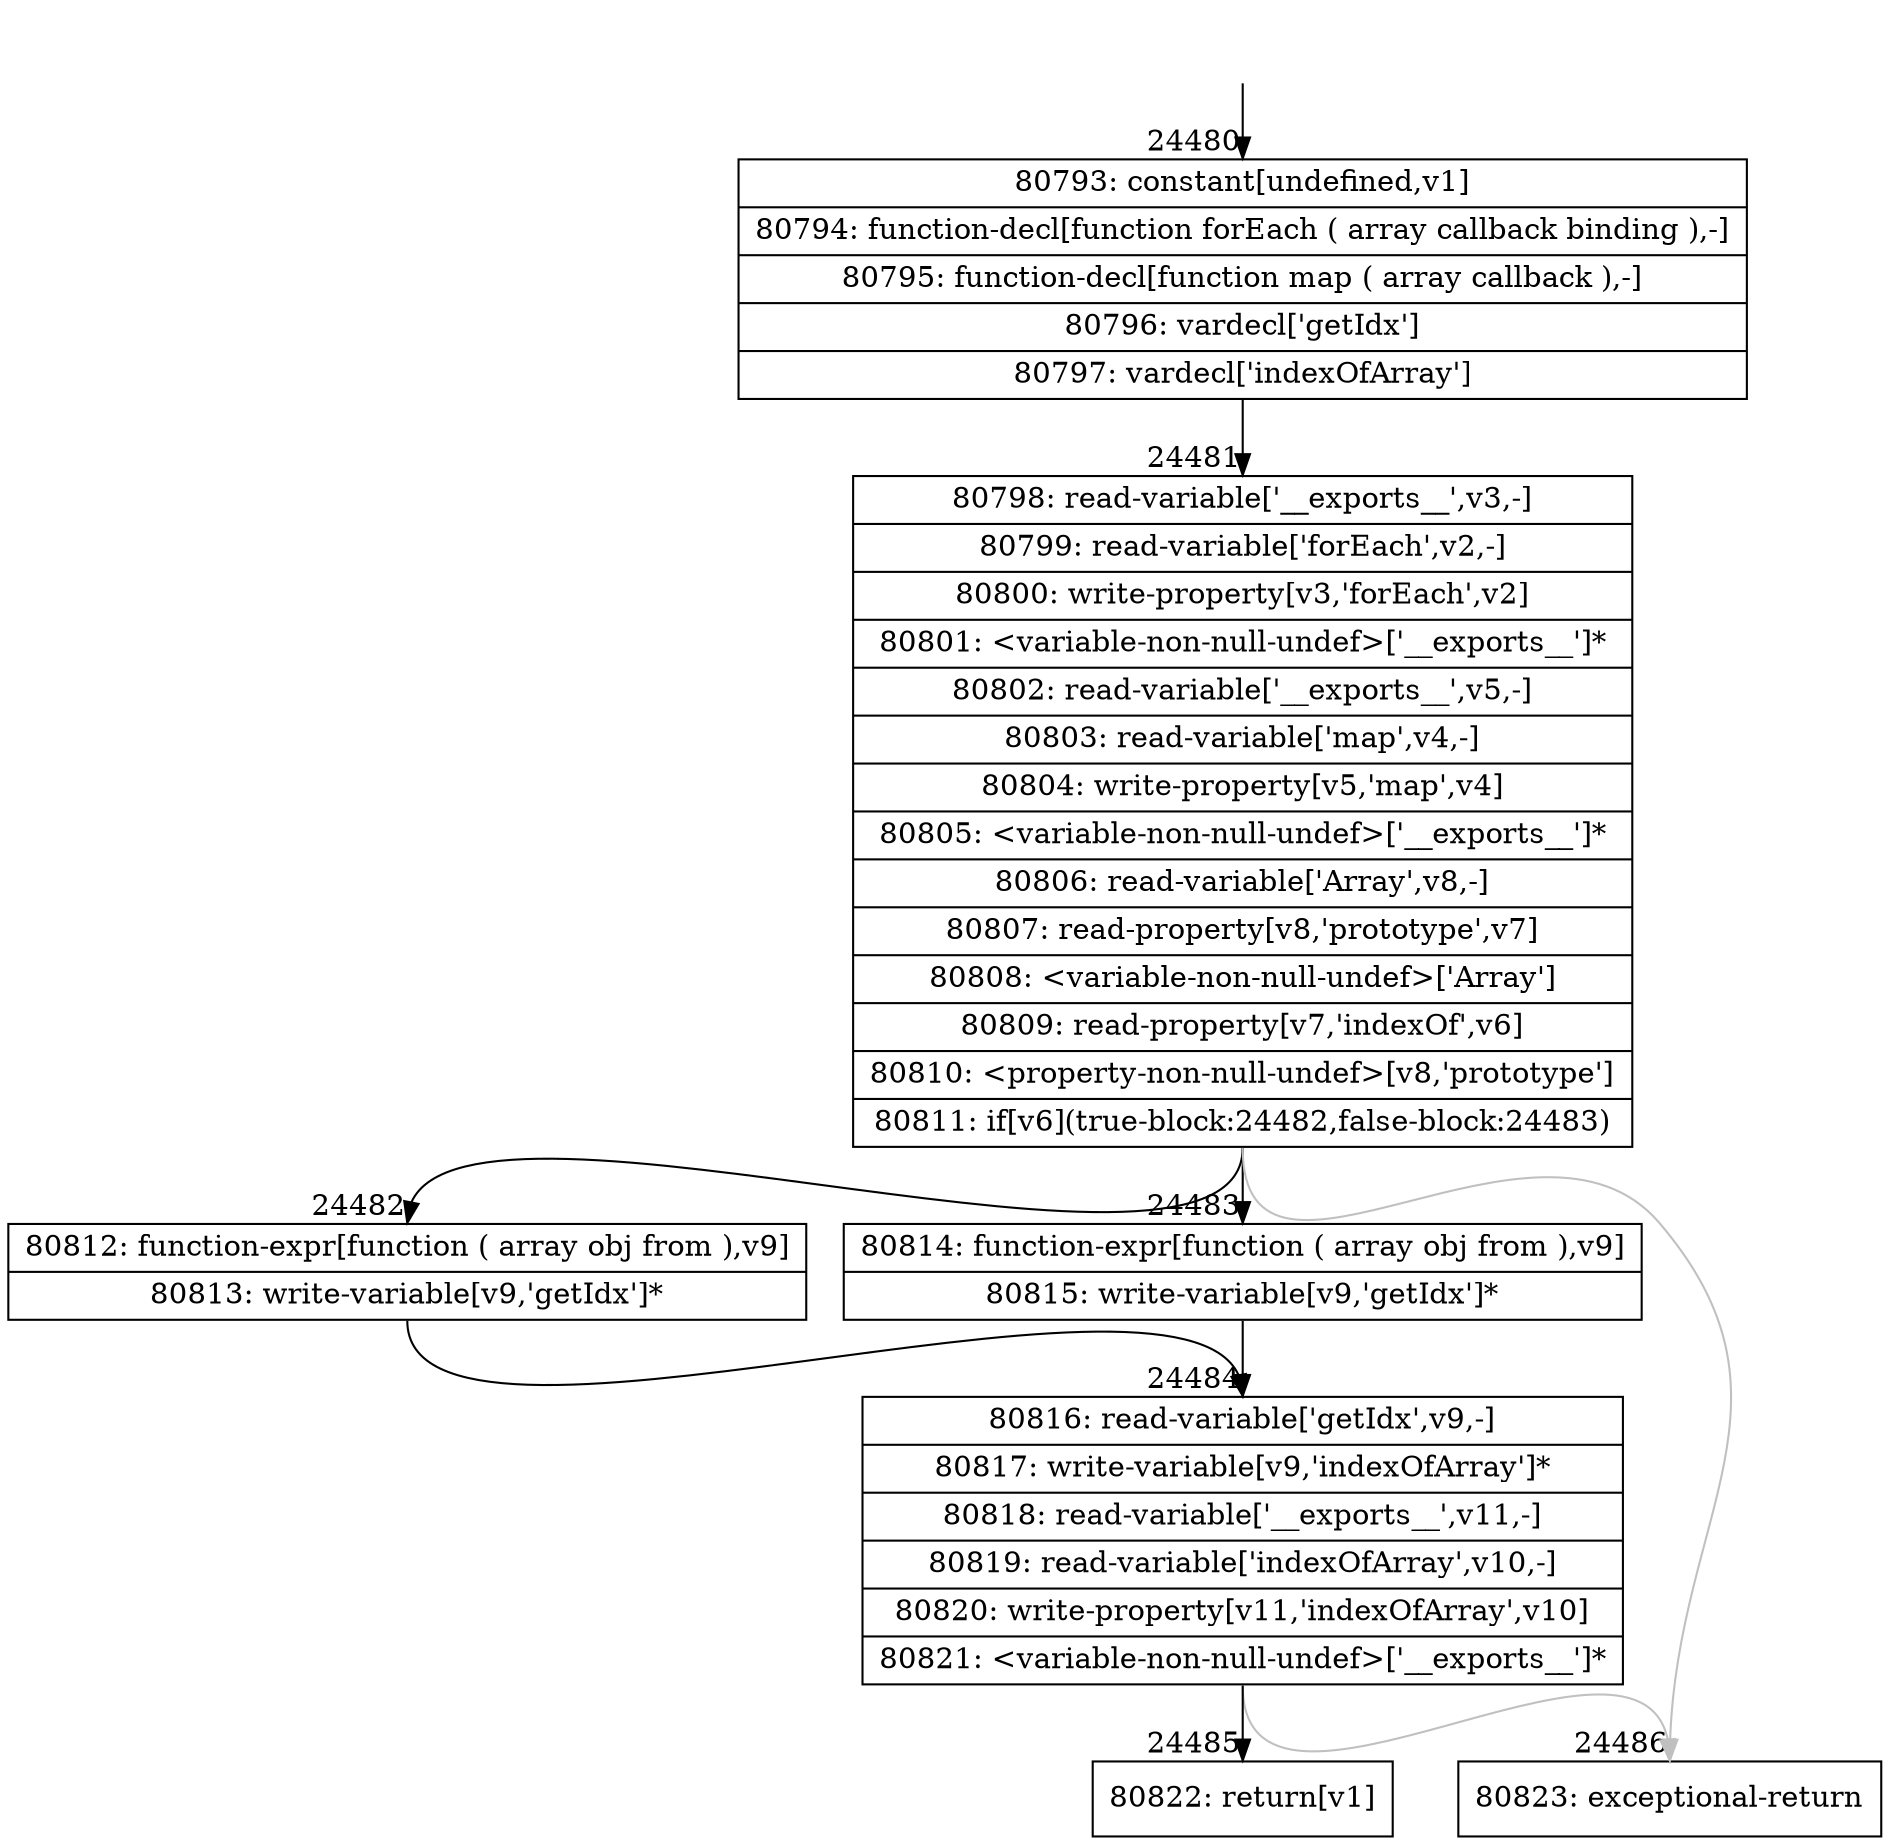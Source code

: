 digraph {
rankdir="TD"
BB_entry2136[shape=none,label=""];
BB_entry2136 -> BB24480 [tailport=s, headport=n, headlabel="    24480"]
BB24480 [shape=record label="{80793: constant[undefined,v1]|80794: function-decl[function forEach ( array callback binding ),-]|80795: function-decl[function map ( array callback ),-]|80796: vardecl['getIdx']|80797: vardecl['indexOfArray']}" ] 
BB24480 -> BB24481 [tailport=s, headport=n, headlabel="      24481"]
BB24481 [shape=record label="{80798: read-variable['__exports__',v3,-]|80799: read-variable['forEach',v2,-]|80800: write-property[v3,'forEach',v2]|80801: \<variable-non-null-undef\>['__exports__']*|80802: read-variable['__exports__',v5,-]|80803: read-variable['map',v4,-]|80804: write-property[v5,'map',v4]|80805: \<variable-non-null-undef\>['__exports__']*|80806: read-variable['Array',v8,-]|80807: read-property[v8,'prototype',v7]|80808: \<variable-non-null-undef\>['Array']|80809: read-property[v7,'indexOf',v6]|80810: \<property-non-null-undef\>[v8,'prototype']|80811: if[v6](true-block:24482,false-block:24483)}" ] 
BB24481 -> BB24482 [tailport=s, headport=n, headlabel="      24482"]
BB24481 -> BB24483 [tailport=s, headport=n, headlabel="      24483"]
BB24481 -> BB24486 [tailport=s, headport=n, color=gray, headlabel="      24486"]
BB24482 [shape=record label="{80812: function-expr[function ( array obj from ),v9]|80813: write-variable[v9,'getIdx']*}" ] 
BB24482 -> BB24484 [tailport=s, headport=n, headlabel="      24484"]
BB24483 [shape=record label="{80814: function-expr[function ( array obj from ),v9]|80815: write-variable[v9,'getIdx']*}" ] 
BB24483 -> BB24484 [tailport=s, headport=n]
BB24484 [shape=record label="{80816: read-variable['getIdx',v9,-]|80817: write-variable[v9,'indexOfArray']*|80818: read-variable['__exports__',v11,-]|80819: read-variable['indexOfArray',v10,-]|80820: write-property[v11,'indexOfArray',v10]|80821: \<variable-non-null-undef\>['__exports__']*}" ] 
BB24484 -> BB24485 [tailport=s, headport=n, headlabel="      24485"]
BB24484 -> BB24486 [tailport=s, headport=n, color=gray]
BB24485 [shape=record label="{80822: return[v1]}" ] 
BB24486 [shape=record label="{80823: exceptional-return}" ] 
//#$~ 45981
}
